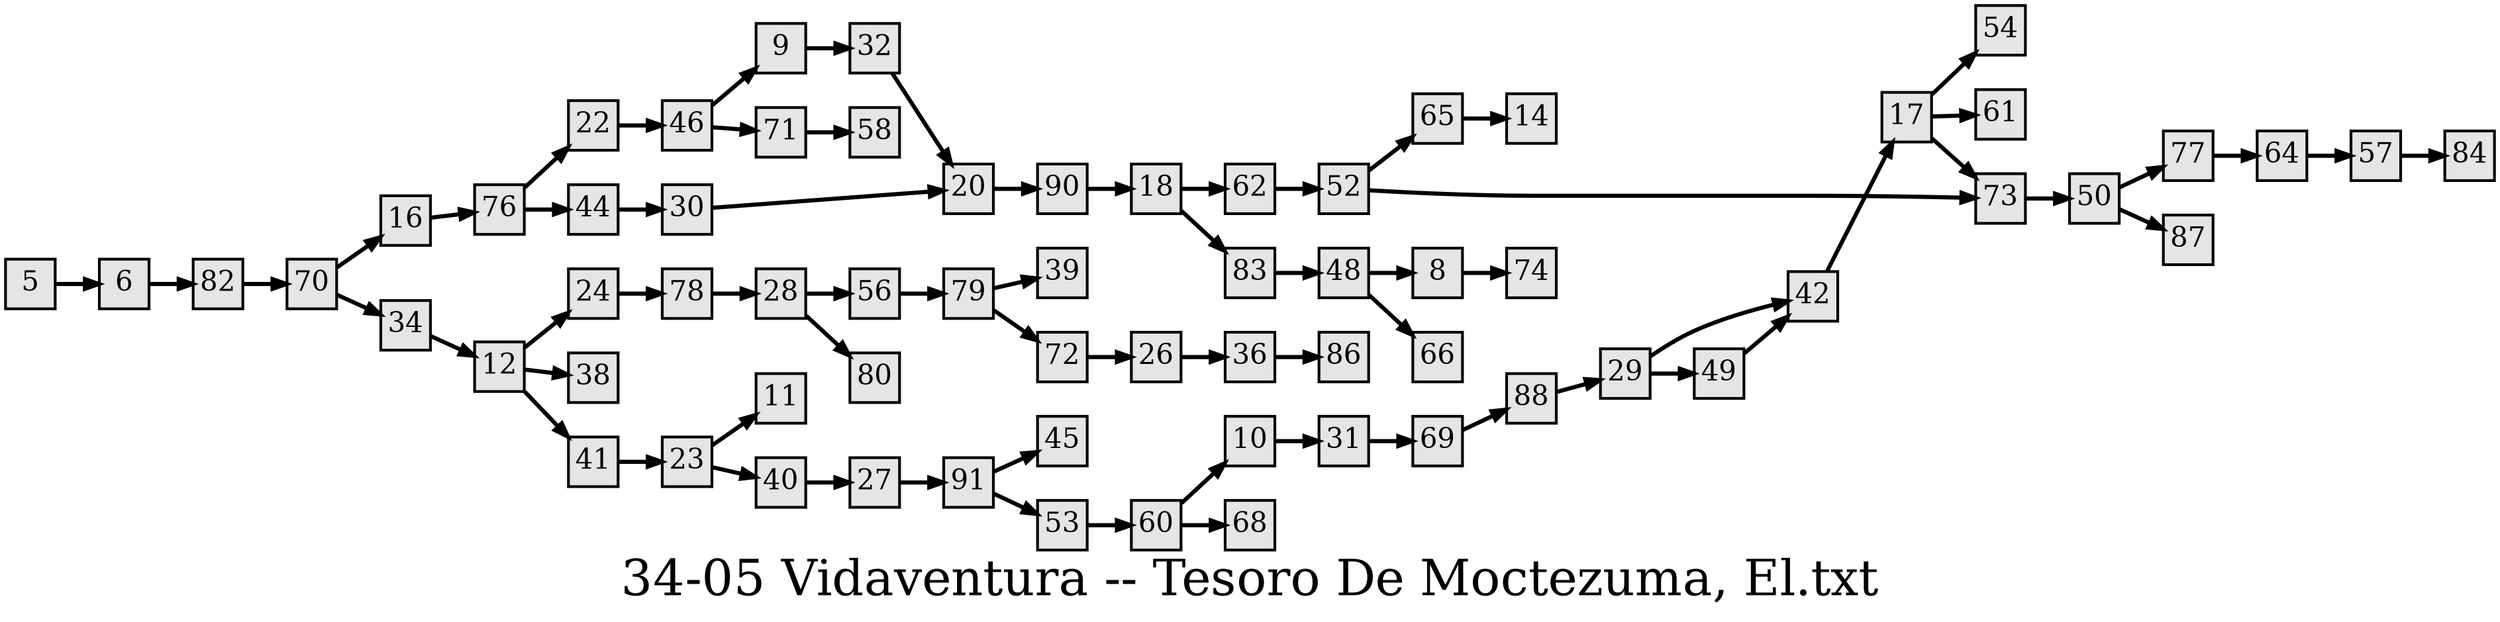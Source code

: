 digraph g{
  graph [ label="34-05 Vidaventura -- Tesoro De Moctezuma, El.txt" rankdir=LR, ordering=out, fontsize=36, nodesep="0.35", ranksep="0.45"];
  node  [shape=rect, penwidth=2, fontsize=20, style=filled, fillcolor=grey90, margin="0,0", labelfloat=true, regular=true, fixedsize=true];
  edge  [labelfloat=true, penwidth=3, fontsize=12];
  5 -> 6;
  6 -> 82;
  8 -> 74;
  9 -> 32;
  10 -> 31;
  12 -> 24;
  12 -> 38;
  12 -> 41;
  16 -> 76;
  17 -> 54;
  17 -> 61;
  17 -> 73;
  18 -> 62;
  18 -> 83;
  20 -> 90;
  22 -> 46;
  23 -> 11;
  23 -> 40;
  24 -> 78;
  26 -> 36;
  27 -> 91;
  28 -> 56;
  28 -> 80;
  29 -> 42;
  29 -> 49;
  30 -> 20;
  31 -> 69;
  32 -> 20;
  34 -> 12;
  36 -> 86;
  40 -> 27;
  41 -> 23;
  42 -> 17;
  44 -> 30;
  46 -> 9;
  46 -> 71;
  48 -> 8;
  48 -> 66;
  49 -> 42;
  50 -> 77;
  50 -> 87;
  52 -> 65;
  52 -> 73;
  53 -> 60;
  56 -> 79;
  57 -> 84;
  60 -> 10;
  60 -> 68;
  62 -> 52;
  64 -> 57;
  65 -> 14;
  69 -> 88;
  70 -> 16;
  70 -> 34;
  71 -> 58;
  72 -> 26;
  73 -> 50;
  76 -> 22;
  76 -> 44;
  77 -> 64;
  78 -> 28;
  79 -> 39;
  79 -> 72;
  82 -> 70;
  83 -> 48;
  88 -> 29;
  90 -> 18;
  91 -> 45;
  91 -> 53;
}

